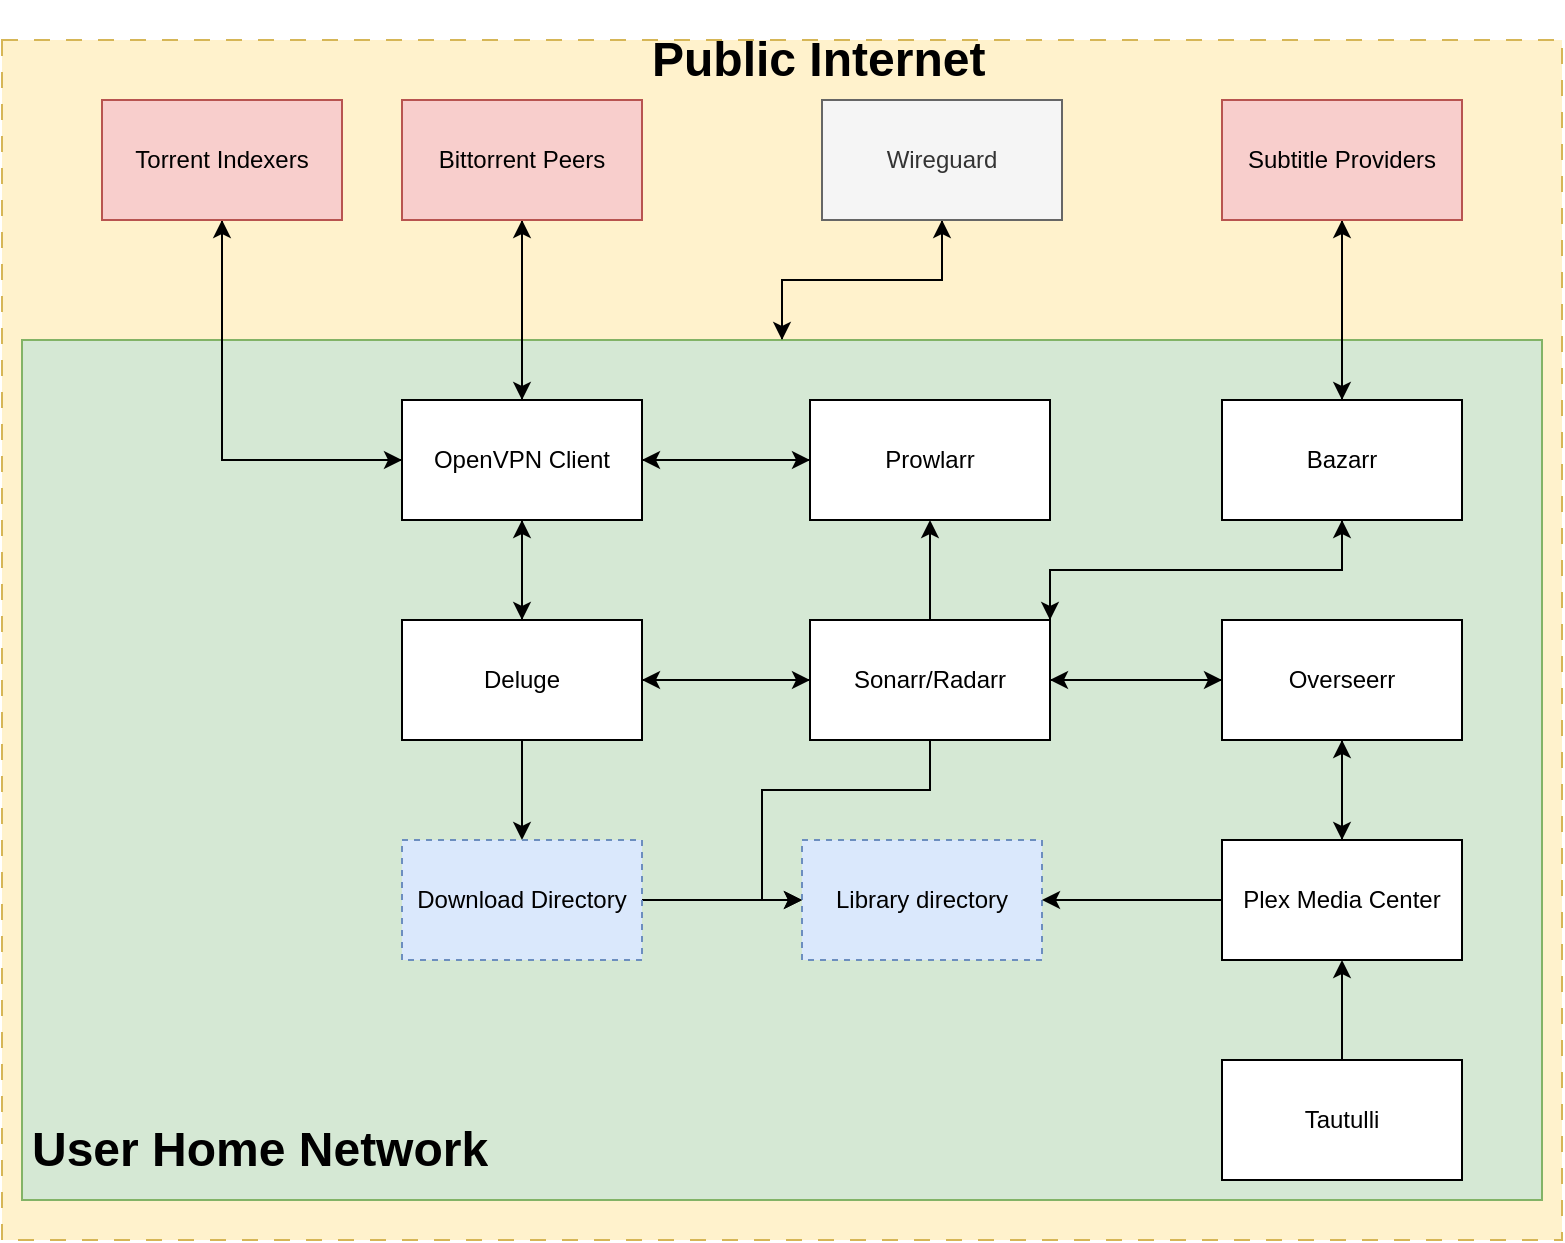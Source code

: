 <mxfile version="21.6.5" type="device">
  <diagram name="Página-1" id="dQLxuxd8yCNAliVXv1M2">
    <mxGraphModel dx="1434" dy="754" grid="1" gridSize="10" guides="1" tooltips="1" connect="1" arrows="1" fold="1" page="1" pageScale="1" pageWidth="827" pageHeight="1169" math="0" shadow="0">
      <root>
        <mxCell id="0" />
        <mxCell id="1" parent="0" />
        <mxCell id="_YTd6CJJFBm-zlTEKUg_-9" value="" style="rounded=0;whiteSpace=wrap;html=1;dashed=1;dashPattern=8 8;fillColor=#fff2cc;strokeColor=#d6b656;" vertex="1" parent="1">
          <mxGeometry x="10" y="30" width="780" height="600" as="geometry" />
        </mxCell>
        <mxCell id="_YTd6CJJFBm-zlTEKUg_-58" style="edgeStyle=orthogonalEdgeStyle;rounded=0;orthogonalLoop=1;jettySize=auto;html=1;exitX=0.5;exitY=0;exitDx=0;exitDy=0;entryX=0.5;entryY=1;entryDx=0;entryDy=0;" edge="1" parent="1" source="_YTd6CJJFBm-zlTEKUg_-10" target="_YTd6CJJFBm-zlTEKUg_-56">
          <mxGeometry relative="1" as="geometry" />
        </mxCell>
        <mxCell id="_YTd6CJJFBm-zlTEKUg_-10" value="" style="rounded=0;whiteSpace=wrap;html=1;fillColor=#d5e8d4;strokeColor=#82b366;" vertex="1" parent="1">
          <mxGeometry x="20" y="180" width="760" height="430" as="geometry" />
        </mxCell>
        <mxCell id="_YTd6CJJFBm-zlTEKUg_-16" style="edgeStyle=orthogonalEdgeStyle;rounded=0;orthogonalLoop=1;jettySize=auto;html=1;exitX=0.5;exitY=1;exitDx=0;exitDy=0;entryX=0;entryY=0.5;entryDx=0;entryDy=0;" edge="1" parent="1" source="_YTd6CJJFBm-zlTEKUg_-2" target="_YTd6CJJFBm-zlTEKUg_-13">
          <mxGeometry relative="1" as="geometry" />
        </mxCell>
        <mxCell id="_YTd6CJJFBm-zlTEKUg_-7" value="&lt;h1&gt;User Home Network&lt;br&gt;&lt;/h1&gt;&lt;p&gt;&lt;br&gt;&lt;/p&gt;" style="text;html=1;strokeColor=none;fillColor=none;spacing=5;spacingTop=-20;whiteSpace=wrap;overflow=hidden;rounded=0;" vertex="1" parent="1">
          <mxGeometry x="20" y="565" width="300" height="40" as="geometry" />
        </mxCell>
        <mxCell id="_YTd6CJJFBm-zlTEKUg_-11" value="&lt;h1&gt;Public Internet&lt;br&gt;&lt;/h1&gt;&lt;p&gt;&lt;br&gt;&lt;/p&gt;" style="text;html=1;strokeColor=none;fillColor=none;spacing=5;spacingTop=-20;whiteSpace=wrap;overflow=hidden;rounded=0;" vertex="1" parent="1">
          <mxGeometry x="330" y="20" width="300" height="40" as="geometry" />
        </mxCell>
        <mxCell id="_YTd6CJJFBm-zlTEKUg_-14" style="edgeStyle=orthogonalEdgeStyle;rounded=0;orthogonalLoop=1;jettySize=auto;html=1;" edge="1" parent="1" source="_YTd6CJJFBm-zlTEKUg_-13" target="_YTd6CJJFBm-zlTEKUg_-2">
          <mxGeometry relative="1" as="geometry" />
        </mxCell>
        <mxCell id="_YTd6CJJFBm-zlTEKUg_-19" style="edgeStyle=orthogonalEdgeStyle;rounded=0;orthogonalLoop=1;jettySize=auto;html=1;exitX=1;exitY=0.5;exitDx=0;exitDy=0;" edge="1" parent="1" source="_YTd6CJJFBm-zlTEKUg_-13" target="_YTd6CJJFBm-zlTEKUg_-17">
          <mxGeometry relative="1" as="geometry" />
        </mxCell>
        <mxCell id="_YTd6CJJFBm-zlTEKUg_-22" style="edgeStyle=orthogonalEdgeStyle;rounded=0;orthogonalLoop=1;jettySize=auto;html=1;exitX=0.5;exitY=0;exitDx=0;exitDy=0;entryX=0.5;entryY=1;entryDx=0;entryDy=0;" edge="1" parent="1" source="_YTd6CJJFBm-zlTEKUg_-13" target="_YTd6CJJFBm-zlTEKUg_-20">
          <mxGeometry relative="1" as="geometry" />
        </mxCell>
        <mxCell id="_YTd6CJJFBm-zlTEKUg_-31" style="edgeStyle=orthogonalEdgeStyle;rounded=0;orthogonalLoop=1;jettySize=auto;html=1;exitX=0.5;exitY=1;exitDx=0;exitDy=0;" edge="1" parent="1" source="_YTd6CJJFBm-zlTEKUg_-13" target="_YTd6CJJFBm-zlTEKUg_-25">
          <mxGeometry relative="1" as="geometry" />
        </mxCell>
        <mxCell id="_YTd6CJJFBm-zlTEKUg_-13" value="&lt;div&gt;OpenVPN Client&lt;/div&gt;" style="rounded=0;whiteSpace=wrap;html=1;" vertex="1" parent="1">
          <mxGeometry x="210" y="210" width="120" height="60" as="geometry" />
        </mxCell>
        <mxCell id="_YTd6CJJFBm-zlTEKUg_-2" value="Torrent Indexers" style="rounded=0;whiteSpace=wrap;html=1;fillColor=#f8cecc;strokeColor=#b85450;" vertex="1" parent="1">
          <mxGeometry x="60" y="60" width="120" height="60" as="geometry" />
        </mxCell>
        <mxCell id="_YTd6CJJFBm-zlTEKUg_-18" style="edgeStyle=orthogonalEdgeStyle;rounded=0;orthogonalLoop=1;jettySize=auto;html=1;exitX=0;exitY=0.5;exitDx=0;exitDy=0;entryX=1;entryY=0.5;entryDx=0;entryDy=0;" edge="1" parent="1" source="_YTd6CJJFBm-zlTEKUg_-17" target="_YTd6CJJFBm-zlTEKUg_-13">
          <mxGeometry relative="1" as="geometry" />
        </mxCell>
        <mxCell id="_YTd6CJJFBm-zlTEKUg_-17" value="&lt;div&gt;Prowlarr&lt;/div&gt;" style="rounded=0;whiteSpace=wrap;html=1;" vertex="1" parent="1">
          <mxGeometry x="414" y="210" width="120" height="60" as="geometry" />
        </mxCell>
        <mxCell id="_YTd6CJJFBm-zlTEKUg_-21" style="edgeStyle=orthogonalEdgeStyle;rounded=0;orthogonalLoop=1;jettySize=auto;html=1;exitX=0.5;exitY=1;exitDx=0;exitDy=0;entryX=0.5;entryY=0;entryDx=0;entryDy=0;" edge="1" parent="1" source="_YTd6CJJFBm-zlTEKUg_-20" target="_YTd6CJJFBm-zlTEKUg_-13">
          <mxGeometry relative="1" as="geometry" />
        </mxCell>
        <mxCell id="_YTd6CJJFBm-zlTEKUg_-20" value="Bittorrent Peers" style="rounded=0;whiteSpace=wrap;html=1;fillColor=#f8cecc;strokeColor=#b85450;" vertex="1" parent="1">
          <mxGeometry x="210" y="60" width="120" height="60" as="geometry" />
        </mxCell>
        <mxCell id="_YTd6CJJFBm-zlTEKUg_-24" style="edgeStyle=orthogonalEdgeStyle;rounded=0;orthogonalLoop=1;jettySize=auto;html=1;exitX=0.5;exitY=0;exitDx=0;exitDy=0;entryX=0.5;entryY=1;entryDx=0;entryDy=0;" edge="1" parent="1" source="_YTd6CJJFBm-zlTEKUg_-23" target="_YTd6CJJFBm-zlTEKUg_-17">
          <mxGeometry relative="1" as="geometry" />
        </mxCell>
        <mxCell id="_YTd6CJJFBm-zlTEKUg_-27" style="edgeStyle=orthogonalEdgeStyle;rounded=0;orthogonalLoop=1;jettySize=auto;html=1;exitX=0;exitY=0.5;exitDx=0;exitDy=0;entryX=1;entryY=0.5;entryDx=0;entryDy=0;" edge="1" parent="1" source="_YTd6CJJFBm-zlTEKUg_-23" target="_YTd6CJJFBm-zlTEKUg_-25">
          <mxGeometry relative="1" as="geometry" />
        </mxCell>
        <mxCell id="_YTd6CJJFBm-zlTEKUg_-33" style="edgeStyle=orthogonalEdgeStyle;rounded=0;orthogonalLoop=1;jettySize=auto;html=1;exitX=1;exitY=0.5;exitDx=0;exitDy=0;entryX=0;entryY=0.5;entryDx=0;entryDy=0;" edge="1" parent="1" source="_YTd6CJJFBm-zlTEKUg_-23" target="_YTd6CJJFBm-zlTEKUg_-32">
          <mxGeometry relative="1" as="geometry" />
        </mxCell>
        <mxCell id="_YTd6CJJFBm-zlTEKUg_-38" style="edgeStyle=orthogonalEdgeStyle;rounded=0;orthogonalLoop=1;jettySize=auto;html=1;exitX=1;exitY=0;exitDx=0;exitDy=0;entryX=0.5;entryY=1;entryDx=0;entryDy=0;" edge="1" parent="1" source="_YTd6CJJFBm-zlTEKUg_-23" target="_YTd6CJJFBm-zlTEKUg_-36">
          <mxGeometry relative="1" as="geometry" />
        </mxCell>
        <mxCell id="_YTd6CJJFBm-zlTEKUg_-45" style="edgeStyle=orthogonalEdgeStyle;rounded=0;orthogonalLoop=1;jettySize=auto;html=1;exitX=0.5;exitY=1;exitDx=0;exitDy=0;entryX=0;entryY=0.5;entryDx=0;entryDy=0;" edge="1" parent="1" source="_YTd6CJJFBm-zlTEKUg_-23" target="_YTd6CJJFBm-zlTEKUg_-42">
          <mxGeometry relative="1" as="geometry" />
        </mxCell>
        <mxCell id="_YTd6CJJFBm-zlTEKUg_-23" value="&lt;div&gt;Sonarr/Radarr&lt;/div&gt;" style="rounded=0;whiteSpace=wrap;html=1;" vertex="1" parent="1">
          <mxGeometry x="414" y="320" width="120" height="60" as="geometry" />
        </mxCell>
        <mxCell id="_YTd6CJJFBm-zlTEKUg_-28" style="edgeStyle=orthogonalEdgeStyle;rounded=0;orthogonalLoop=1;jettySize=auto;html=1;exitX=1;exitY=0.5;exitDx=0;exitDy=0;entryX=0;entryY=0.5;entryDx=0;entryDy=0;" edge="1" parent="1" source="_YTd6CJJFBm-zlTEKUg_-25" target="_YTd6CJJFBm-zlTEKUg_-23">
          <mxGeometry relative="1" as="geometry" />
        </mxCell>
        <mxCell id="_YTd6CJJFBm-zlTEKUg_-29" style="edgeStyle=orthogonalEdgeStyle;rounded=0;orthogonalLoop=1;jettySize=auto;html=1;exitX=0.5;exitY=0;exitDx=0;exitDy=0;" edge="1" parent="1" source="_YTd6CJJFBm-zlTEKUg_-25" target="_YTd6CJJFBm-zlTEKUg_-13">
          <mxGeometry relative="1" as="geometry" />
        </mxCell>
        <mxCell id="_YTd6CJJFBm-zlTEKUg_-44" style="edgeStyle=orthogonalEdgeStyle;rounded=0;orthogonalLoop=1;jettySize=auto;html=1;exitX=0.5;exitY=1;exitDx=0;exitDy=0;entryX=0.5;entryY=0;entryDx=0;entryDy=0;" edge="1" parent="1" source="_YTd6CJJFBm-zlTEKUg_-25" target="_YTd6CJJFBm-zlTEKUg_-43">
          <mxGeometry relative="1" as="geometry" />
        </mxCell>
        <mxCell id="_YTd6CJJFBm-zlTEKUg_-25" value="&lt;div&gt;Deluge&lt;/div&gt;" style="rounded=0;whiteSpace=wrap;html=1;" vertex="1" parent="1">
          <mxGeometry x="210" y="320" width="120" height="60" as="geometry" />
        </mxCell>
        <mxCell id="_YTd6CJJFBm-zlTEKUg_-34" style="edgeStyle=orthogonalEdgeStyle;rounded=0;orthogonalLoop=1;jettySize=auto;html=1;exitX=0;exitY=0.5;exitDx=0;exitDy=0;entryX=1;entryY=0.5;entryDx=0;entryDy=0;" edge="1" parent="1" source="_YTd6CJJFBm-zlTEKUg_-32" target="_YTd6CJJFBm-zlTEKUg_-23">
          <mxGeometry relative="1" as="geometry" />
        </mxCell>
        <mxCell id="_YTd6CJJFBm-zlTEKUg_-49" style="edgeStyle=orthogonalEdgeStyle;rounded=0;orthogonalLoop=1;jettySize=auto;html=1;exitX=0.5;exitY=1;exitDx=0;exitDy=0;entryX=0.5;entryY=1;entryDx=0;entryDy=0;" edge="1" parent="1" source="_YTd6CJJFBm-zlTEKUg_-32" target="_YTd6CJJFBm-zlTEKUg_-32">
          <mxGeometry relative="1" as="geometry" />
        </mxCell>
        <mxCell id="_YTd6CJJFBm-zlTEKUg_-50" style="edgeStyle=orthogonalEdgeStyle;rounded=0;orthogonalLoop=1;jettySize=auto;html=1;exitX=0.5;exitY=1;exitDx=0;exitDy=0;entryX=0.5;entryY=0;entryDx=0;entryDy=0;" edge="1" parent="1" source="_YTd6CJJFBm-zlTEKUg_-32" target="_YTd6CJJFBm-zlTEKUg_-48">
          <mxGeometry relative="1" as="geometry" />
        </mxCell>
        <mxCell id="_YTd6CJJFBm-zlTEKUg_-32" value="&lt;div&gt;Overseerr&lt;/div&gt;" style="rounded=0;whiteSpace=wrap;html=1;" vertex="1" parent="1">
          <mxGeometry x="620" y="320" width="120" height="60" as="geometry" />
        </mxCell>
        <mxCell id="_YTd6CJJFBm-zlTEKUg_-37" style="edgeStyle=orthogonalEdgeStyle;rounded=0;orthogonalLoop=1;jettySize=auto;html=1;exitX=0.5;exitY=1;exitDx=0;exitDy=0;entryX=1;entryY=0;entryDx=0;entryDy=0;" edge="1" parent="1" source="_YTd6CJJFBm-zlTEKUg_-36" target="_YTd6CJJFBm-zlTEKUg_-23">
          <mxGeometry relative="1" as="geometry" />
        </mxCell>
        <mxCell id="_YTd6CJJFBm-zlTEKUg_-40" style="edgeStyle=orthogonalEdgeStyle;rounded=0;orthogonalLoop=1;jettySize=auto;html=1;exitX=0.5;exitY=0;exitDx=0;exitDy=0;entryX=0.5;entryY=1;entryDx=0;entryDy=0;" edge="1" parent="1" source="_YTd6CJJFBm-zlTEKUg_-36" target="_YTd6CJJFBm-zlTEKUg_-39">
          <mxGeometry relative="1" as="geometry" />
        </mxCell>
        <mxCell id="_YTd6CJJFBm-zlTEKUg_-36" value="Bazarr" style="rounded=0;whiteSpace=wrap;html=1;" vertex="1" parent="1">
          <mxGeometry x="620" y="210" width="120" height="60" as="geometry" />
        </mxCell>
        <mxCell id="_YTd6CJJFBm-zlTEKUg_-41" style="edgeStyle=orthogonalEdgeStyle;rounded=0;orthogonalLoop=1;jettySize=auto;html=1;exitX=0.5;exitY=1;exitDx=0;exitDy=0;entryX=0.5;entryY=0;entryDx=0;entryDy=0;" edge="1" parent="1" source="_YTd6CJJFBm-zlTEKUg_-39" target="_YTd6CJJFBm-zlTEKUg_-36">
          <mxGeometry relative="1" as="geometry" />
        </mxCell>
        <mxCell id="_YTd6CJJFBm-zlTEKUg_-39" value="Subtitle Providers" style="rounded=0;whiteSpace=wrap;html=1;fillColor=#f8cecc;strokeColor=#b85450;" vertex="1" parent="1">
          <mxGeometry x="620" y="60" width="120" height="60" as="geometry" />
        </mxCell>
        <mxCell id="_YTd6CJJFBm-zlTEKUg_-42" value="&lt;div&gt;Library directory&lt;/div&gt;" style="rounded=0;whiteSpace=wrap;html=1;dashed=1;fillColor=#dae8fc;strokeColor=#6c8ebf;" vertex="1" parent="1">
          <mxGeometry x="410" y="430" width="120" height="60" as="geometry" />
        </mxCell>
        <mxCell id="_YTd6CJJFBm-zlTEKUg_-46" style="edgeStyle=orthogonalEdgeStyle;rounded=0;orthogonalLoop=1;jettySize=auto;html=1;exitX=1;exitY=0.5;exitDx=0;exitDy=0;" edge="1" parent="1" source="_YTd6CJJFBm-zlTEKUg_-43">
          <mxGeometry relative="1" as="geometry">
            <mxPoint x="410" y="460" as="targetPoint" />
          </mxGeometry>
        </mxCell>
        <mxCell id="_YTd6CJJFBm-zlTEKUg_-43" value="&lt;div&gt;Download Directory&lt;/div&gt;" style="rounded=0;whiteSpace=wrap;html=1;dashed=1;fillColor=#dae8fc;strokeColor=#6c8ebf;" vertex="1" parent="1">
          <mxGeometry x="210" y="430" width="120" height="60" as="geometry" />
        </mxCell>
        <mxCell id="_YTd6CJJFBm-zlTEKUg_-51" style="edgeStyle=orthogonalEdgeStyle;rounded=0;orthogonalLoop=1;jettySize=auto;html=1;exitX=0.5;exitY=0;exitDx=0;exitDy=0;" edge="1" parent="1" source="_YTd6CJJFBm-zlTEKUg_-48" target="_YTd6CJJFBm-zlTEKUg_-32">
          <mxGeometry relative="1" as="geometry" />
        </mxCell>
        <mxCell id="_YTd6CJJFBm-zlTEKUg_-52" style="edgeStyle=orthogonalEdgeStyle;rounded=0;orthogonalLoop=1;jettySize=auto;html=1;exitX=0;exitY=0.5;exitDx=0;exitDy=0;entryX=1;entryY=0.5;entryDx=0;entryDy=0;" edge="1" parent="1" source="_YTd6CJJFBm-zlTEKUg_-48" target="_YTd6CJJFBm-zlTEKUg_-42">
          <mxGeometry relative="1" as="geometry" />
        </mxCell>
        <mxCell id="_YTd6CJJFBm-zlTEKUg_-48" value="&lt;div&gt;Plex Media Center&lt;br&gt;&lt;/div&gt;" style="rounded=0;whiteSpace=wrap;html=1;" vertex="1" parent="1">
          <mxGeometry x="620" y="430" width="120" height="60" as="geometry" />
        </mxCell>
        <mxCell id="_YTd6CJJFBm-zlTEKUg_-55" style="edgeStyle=orthogonalEdgeStyle;rounded=0;orthogonalLoop=1;jettySize=auto;html=1;exitX=0.5;exitY=0;exitDx=0;exitDy=0;entryX=0.5;entryY=1;entryDx=0;entryDy=0;" edge="1" parent="1" source="_YTd6CJJFBm-zlTEKUg_-53" target="_YTd6CJJFBm-zlTEKUg_-48">
          <mxGeometry relative="1" as="geometry" />
        </mxCell>
        <mxCell id="_YTd6CJJFBm-zlTEKUg_-53" value="Tautulli" style="rounded=0;whiteSpace=wrap;html=1;" vertex="1" parent="1">
          <mxGeometry x="620" y="540" width="120" height="60" as="geometry" />
        </mxCell>
        <mxCell id="_YTd6CJJFBm-zlTEKUg_-57" style="edgeStyle=orthogonalEdgeStyle;rounded=0;orthogonalLoop=1;jettySize=auto;html=1;exitX=0.5;exitY=1;exitDx=0;exitDy=0;entryX=0.5;entryY=0;entryDx=0;entryDy=0;" edge="1" parent="1" source="_YTd6CJJFBm-zlTEKUg_-56" target="_YTd6CJJFBm-zlTEKUg_-10">
          <mxGeometry relative="1" as="geometry" />
        </mxCell>
        <mxCell id="_YTd6CJJFBm-zlTEKUg_-56" value="&lt;div&gt;Wireguard&lt;/div&gt;" style="rounded=0;whiteSpace=wrap;html=1;fillColor=#f5f5f5;strokeColor=#666666;fontColor=#333333;" vertex="1" parent="1">
          <mxGeometry x="420" y="60" width="120" height="60" as="geometry" />
        </mxCell>
      </root>
    </mxGraphModel>
  </diagram>
</mxfile>
